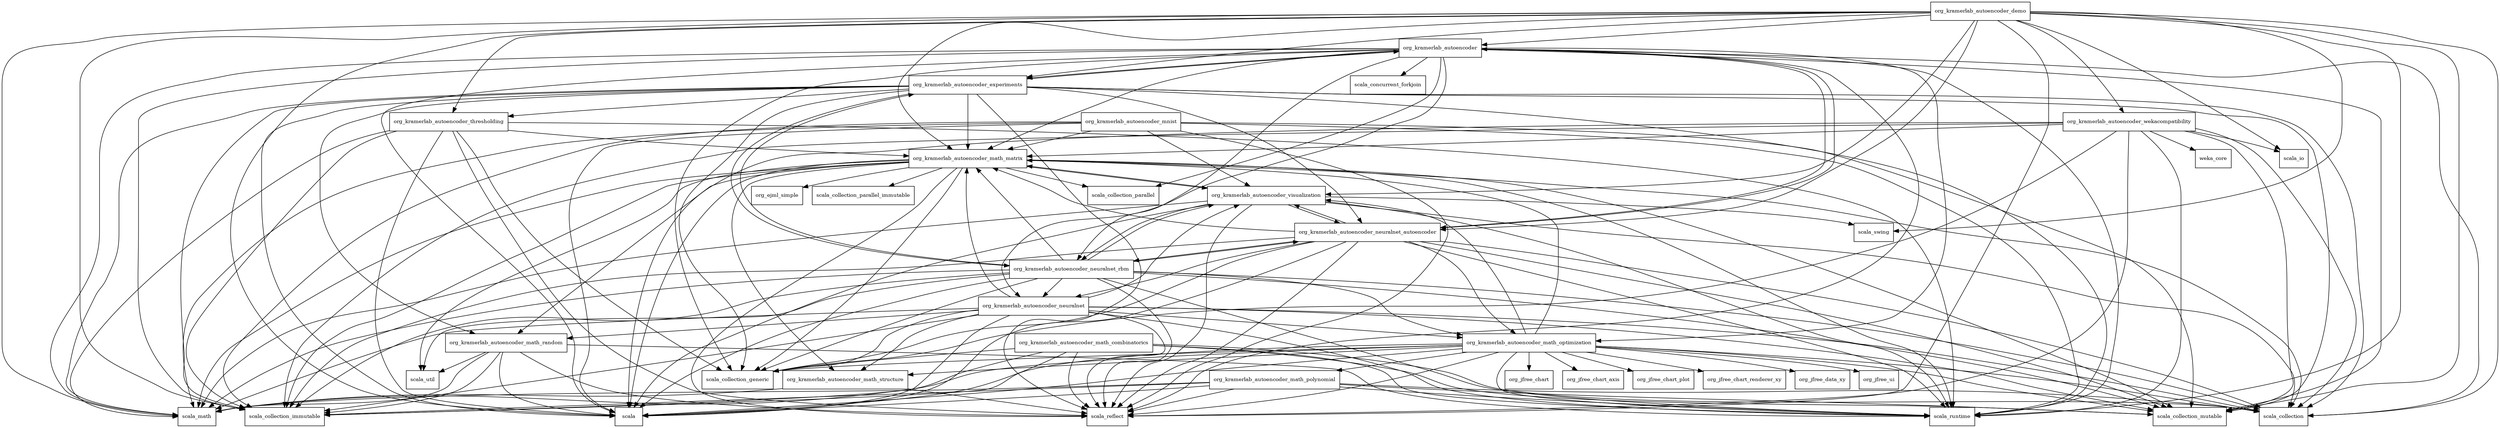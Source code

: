 digraph autoencoder_0_1_package_dependencies {
  node [shape = box, fontsize=10.0];
  org_kramerlab_autoencoder -> org_kramerlab_autoencoder_experiments;
  org_kramerlab_autoencoder -> org_kramerlab_autoencoder_math_matrix;
  org_kramerlab_autoencoder -> org_kramerlab_autoencoder_math_optimization;
  org_kramerlab_autoencoder -> org_kramerlab_autoencoder_neuralnet;
  org_kramerlab_autoencoder -> org_kramerlab_autoencoder_neuralnet_autoencoder;
  org_kramerlab_autoencoder -> org_kramerlab_autoencoder_neuralnet_rbm;
  org_kramerlab_autoencoder -> scala;
  org_kramerlab_autoencoder -> scala_collection;
  org_kramerlab_autoencoder -> scala_collection_generic;
  org_kramerlab_autoencoder -> scala_collection_immutable;
  org_kramerlab_autoencoder -> scala_collection_mutable;
  org_kramerlab_autoencoder -> scala_collection_parallel;
  org_kramerlab_autoencoder -> scala_concurrent_forkjoin;
  org_kramerlab_autoencoder -> scala_math;
  org_kramerlab_autoencoder -> scala_reflect;
  org_kramerlab_autoencoder -> scala_runtime;
  org_kramerlab_autoencoder_demo -> org_kramerlab_autoencoder;
  org_kramerlab_autoencoder_demo -> org_kramerlab_autoencoder_experiments;
  org_kramerlab_autoencoder_demo -> org_kramerlab_autoencoder_math_matrix;
  org_kramerlab_autoencoder_demo -> org_kramerlab_autoencoder_neuralnet_autoencoder;
  org_kramerlab_autoencoder_demo -> org_kramerlab_autoencoder_thresholding;
  org_kramerlab_autoencoder_demo -> org_kramerlab_autoencoder_visualization;
  org_kramerlab_autoencoder_demo -> org_kramerlab_autoencoder_wekacompatibility;
  org_kramerlab_autoencoder_demo -> scala;
  org_kramerlab_autoencoder_demo -> scala_collection;
  org_kramerlab_autoencoder_demo -> scala_collection_immutable;
  org_kramerlab_autoencoder_demo -> scala_collection_mutable;
  org_kramerlab_autoencoder_demo -> scala_io;
  org_kramerlab_autoencoder_demo -> scala_math;
  org_kramerlab_autoencoder_demo -> scala_reflect;
  org_kramerlab_autoencoder_demo -> scala_runtime;
  org_kramerlab_autoencoder_demo -> scala_swing;
  org_kramerlab_autoencoder_experiments -> org_kramerlab_autoencoder;
  org_kramerlab_autoencoder_experiments -> org_kramerlab_autoencoder_math_matrix;
  org_kramerlab_autoencoder_experiments -> org_kramerlab_autoencoder_math_random;
  org_kramerlab_autoencoder_experiments -> org_kramerlab_autoencoder_neuralnet_autoencoder;
  org_kramerlab_autoencoder_experiments -> org_kramerlab_autoencoder_neuralnet_rbm;
  org_kramerlab_autoencoder_experiments -> org_kramerlab_autoencoder_thresholding;
  org_kramerlab_autoencoder_experiments -> scala;
  org_kramerlab_autoencoder_experiments -> scala_collection;
  org_kramerlab_autoencoder_experiments -> scala_collection_generic;
  org_kramerlab_autoencoder_experiments -> scala_collection_immutable;
  org_kramerlab_autoencoder_experiments -> scala_collection_mutable;
  org_kramerlab_autoencoder_experiments -> scala_math;
  org_kramerlab_autoencoder_experiments -> scala_reflect;
  org_kramerlab_autoencoder_experiments -> scala_runtime;
  org_kramerlab_autoencoder_math_combinatorics -> scala;
  org_kramerlab_autoencoder_math_combinatorics -> scala_collection;
  org_kramerlab_autoencoder_math_combinatorics -> scala_collection_generic;
  org_kramerlab_autoencoder_math_combinatorics -> scala_collection_immutable;
  org_kramerlab_autoencoder_math_combinatorics -> scala_collection_mutable;
  org_kramerlab_autoencoder_math_combinatorics -> scala_reflect;
  org_kramerlab_autoencoder_math_combinatorics -> scala_runtime;
  org_kramerlab_autoencoder_math_matrix -> org_ejml_simple;
  org_kramerlab_autoencoder_math_matrix -> org_kramerlab_autoencoder_math_random;
  org_kramerlab_autoencoder_math_matrix -> org_kramerlab_autoencoder_math_structure;
  org_kramerlab_autoencoder_math_matrix -> org_kramerlab_autoencoder_visualization;
  org_kramerlab_autoencoder_math_matrix -> scala;
  org_kramerlab_autoencoder_math_matrix -> scala_collection;
  org_kramerlab_autoencoder_math_matrix -> scala_collection_generic;
  org_kramerlab_autoencoder_math_matrix -> scala_collection_immutable;
  org_kramerlab_autoencoder_math_matrix -> scala_collection_mutable;
  org_kramerlab_autoencoder_math_matrix -> scala_collection_parallel;
  org_kramerlab_autoencoder_math_matrix -> scala_collection_parallel_immutable;
  org_kramerlab_autoencoder_math_matrix -> scala_math;
  org_kramerlab_autoencoder_math_matrix -> scala_reflect;
  org_kramerlab_autoencoder_math_matrix -> scala_runtime;
  org_kramerlab_autoencoder_math_matrix -> scala_util;
  org_kramerlab_autoencoder_math_optimization -> org_jfree_chart;
  org_kramerlab_autoencoder_math_optimization -> org_jfree_chart_axis;
  org_kramerlab_autoencoder_math_optimization -> org_jfree_chart_plot;
  org_kramerlab_autoencoder_math_optimization -> org_jfree_chart_renderer_xy;
  org_kramerlab_autoencoder_math_optimization -> org_jfree_data_xy;
  org_kramerlab_autoencoder_math_optimization -> org_jfree_ui;
  org_kramerlab_autoencoder_math_optimization -> org_kramerlab_autoencoder_math_matrix;
  org_kramerlab_autoencoder_math_optimization -> org_kramerlab_autoencoder_math_polynomial;
  org_kramerlab_autoencoder_math_optimization -> org_kramerlab_autoencoder_math_structure;
  org_kramerlab_autoencoder_math_optimization -> org_kramerlab_autoencoder_visualization;
  org_kramerlab_autoencoder_math_optimization -> scala;
  org_kramerlab_autoencoder_math_optimization -> scala_collection;
  org_kramerlab_autoencoder_math_optimization -> scala_collection_generic;
  org_kramerlab_autoencoder_math_optimization -> scala_collection_immutable;
  org_kramerlab_autoencoder_math_optimization -> scala_collection_mutable;
  org_kramerlab_autoencoder_math_optimization -> scala_math;
  org_kramerlab_autoencoder_math_optimization -> scala_reflect;
  org_kramerlab_autoencoder_math_optimization -> scala_runtime;
  org_kramerlab_autoencoder_math_polynomial -> scala;
  org_kramerlab_autoencoder_math_polynomial -> scala_collection;
  org_kramerlab_autoencoder_math_polynomial -> scala_collection_immutable;
  org_kramerlab_autoencoder_math_polynomial -> scala_collection_mutable;
  org_kramerlab_autoencoder_math_polynomial -> scala_math;
  org_kramerlab_autoencoder_math_polynomial -> scala_reflect;
  org_kramerlab_autoencoder_math_polynomial -> scala_runtime;
  org_kramerlab_autoencoder_math_random -> scala;
  org_kramerlab_autoencoder_math_random -> scala_collection_immutable;
  org_kramerlab_autoencoder_math_random -> scala_math;
  org_kramerlab_autoencoder_math_random -> scala_reflect;
  org_kramerlab_autoencoder_math_random -> scala_runtime;
  org_kramerlab_autoencoder_math_random -> scala_util;
  org_kramerlab_autoencoder_math_structure -> scala_math;
  org_kramerlab_autoencoder_math_structure -> scala_reflect;
  org_kramerlab_autoencoder_mnist -> org_kramerlab_autoencoder_math_matrix;
  org_kramerlab_autoencoder_mnist -> org_kramerlab_autoencoder_visualization;
  org_kramerlab_autoencoder_mnist -> scala;
  org_kramerlab_autoencoder_mnist -> scala_collection_immutable;
  org_kramerlab_autoencoder_mnist -> scala_collection_mutable;
  org_kramerlab_autoencoder_mnist -> scala_math;
  org_kramerlab_autoencoder_mnist -> scala_reflect;
  org_kramerlab_autoencoder_mnist -> scala_runtime;
  org_kramerlab_autoencoder_neuralnet -> org_kramerlab_autoencoder_math_matrix;
  org_kramerlab_autoencoder_neuralnet -> org_kramerlab_autoencoder_math_optimization;
  org_kramerlab_autoencoder_neuralnet -> org_kramerlab_autoencoder_math_random;
  org_kramerlab_autoencoder_neuralnet -> org_kramerlab_autoencoder_math_structure;
  org_kramerlab_autoencoder_neuralnet -> org_kramerlab_autoencoder_visualization;
  org_kramerlab_autoencoder_neuralnet -> scala;
  org_kramerlab_autoencoder_neuralnet -> scala_collection;
  org_kramerlab_autoencoder_neuralnet -> scala_collection_generic;
  org_kramerlab_autoencoder_neuralnet -> scala_collection_immutable;
  org_kramerlab_autoencoder_neuralnet -> scala_collection_mutable;
  org_kramerlab_autoencoder_neuralnet -> scala_math;
  org_kramerlab_autoencoder_neuralnet -> scala_reflect;
  org_kramerlab_autoencoder_neuralnet -> scala_runtime;
  org_kramerlab_autoencoder_neuralnet_autoencoder -> org_kramerlab_autoencoder;
  org_kramerlab_autoencoder_neuralnet_autoencoder -> org_kramerlab_autoencoder_math_matrix;
  org_kramerlab_autoencoder_neuralnet_autoencoder -> org_kramerlab_autoencoder_math_optimization;
  org_kramerlab_autoencoder_neuralnet_autoencoder -> org_kramerlab_autoencoder_neuralnet;
  org_kramerlab_autoencoder_neuralnet_autoencoder -> org_kramerlab_autoencoder_neuralnet_rbm;
  org_kramerlab_autoencoder_neuralnet_autoencoder -> org_kramerlab_autoencoder_visualization;
  org_kramerlab_autoencoder_neuralnet_autoencoder -> scala;
  org_kramerlab_autoencoder_neuralnet_autoencoder -> scala_collection;
  org_kramerlab_autoencoder_neuralnet_autoencoder -> scala_collection_generic;
  org_kramerlab_autoencoder_neuralnet_autoencoder -> scala_collection_immutable;
  org_kramerlab_autoencoder_neuralnet_autoencoder -> scala_collection_mutable;
  org_kramerlab_autoencoder_neuralnet_autoencoder -> scala_reflect;
  org_kramerlab_autoencoder_neuralnet_autoencoder -> scala_runtime;
  org_kramerlab_autoencoder_neuralnet_rbm -> org_kramerlab_autoencoder_experiments;
  org_kramerlab_autoencoder_neuralnet_rbm -> org_kramerlab_autoencoder_math_matrix;
  org_kramerlab_autoencoder_neuralnet_rbm -> org_kramerlab_autoencoder_math_optimization;
  org_kramerlab_autoencoder_neuralnet_rbm -> org_kramerlab_autoencoder_neuralnet;
  org_kramerlab_autoencoder_neuralnet_rbm -> org_kramerlab_autoencoder_neuralnet_autoencoder;
  org_kramerlab_autoencoder_neuralnet_rbm -> org_kramerlab_autoencoder_visualization;
  org_kramerlab_autoencoder_neuralnet_rbm -> scala;
  org_kramerlab_autoencoder_neuralnet_rbm -> scala_collection;
  org_kramerlab_autoencoder_neuralnet_rbm -> scala_collection_generic;
  org_kramerlab_autoencoder_neuralnet_rbm -> scala_collection_immutable;
  org_kramerlab_autoencoder_neuralnet_rbm -> scala_collection_mutable;
  org_kramerlab_autoencoder_neuralnet_rbm -> scala_math;
  org_kramerlab_autoencoder_neuralnet_rbm -> scala_reflect;
  org_kramerlab_autoencoder_neuralnet_rbm -> scala_runtime;
  org_kramerlab_autoencoder_neuralnet_rbm -> scala_util;
  org_kramerlab_autoencoder_thresholding -> org_kramerlab_autoencoder_math_matrix;
  org_kramerlab_autoencoder_thresholding -> scala;
  org_kramerlab_autoencoder_thresholding -> scala_collection_generic;
  org_kramerlab_autoencoder_thresholding -> scala_collection_immutable;
  org_kramerlab_autoencoder_thresholding -> scala_math;
  org_kramerlab_autoencoder_thresholding -> scala_reflect;
  org_kramerlab_autoencoder_thresholding -> scala_runtime;
  org_kramerlab_autoencoder_visualization -> org_kramerlab_autoencoder_math_matrix;
  org_kramerlab_autoencoder_visualization -> org_kramerlab_autoencoder_neuralnet_autoencoder;
  org_kramerlab_autoencoder_visualization -> org_kramerlab_autoencoder_neuralnet_rbm;
  org_kramerlab_autoencoder_visualization -> scala;
  org_kramerlab_autoencoder_visualization -> scala_collection;
  org_kramerlab_autoencoder_visualization -> scala_math;
  org_kramerlab_autoencoder_visualization -> scala_reflect;
  org_kramerlab_autoencoder_visualization -> scala_runtime;
  org_kramerlab_autoencoder_visualization -> scala_swing;
  org_kramerlab_autoencoder_wekacompatibility -> org_kramerlab_autoencoder_math_matrix;
  org_kramerlab_autoencoder_wekacompatibility -> scala;
  org_kramerlab_autoencoder_wekacompatibility -> scala_collection;
  org_kramerlab_autoencoder_wekacompatibility -> scala_collection_generic;
  org_kramerlab_autoencoder_wekacompatibility -> scala_collection_immutable;
  org_kramerlab_autoencoder_wekacompatibility -> scala_collection_mutable;
  org_kramerlab_autoencoder_wekacompatibility -> scala_io;
  org_kramerlab_autoencoder_wekacompatibility -> scala_reflect;
  org_kramerlab_autoencoder_wekacompatibility -> scala_runtime;
  org_kramerlab_autoencoder_wekacompatibility -> weka_core;
}
